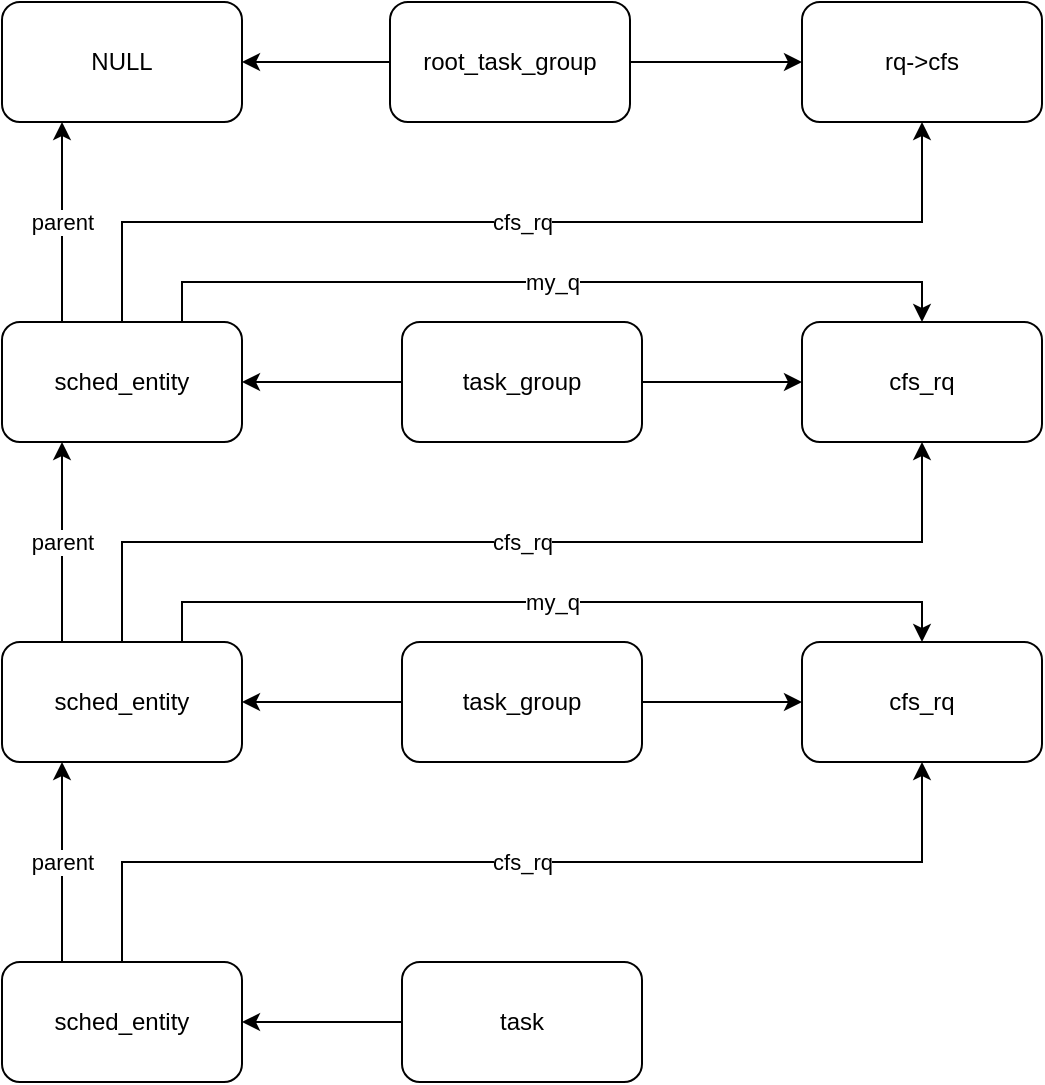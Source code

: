 <mxfile version="13.0.0" type="device"><diagram id="2fT2xxRAOCPGCQGCm556" name="第 1 页"><mxGraphModel dx="1422" dy="846" grid="1" gridSize="10" guides="1" tooltips="1" connect="1" arrows="1" fold="1" page="1" pageScale="1" pageWidth="827" pageHeight="1169" math="0" shadow="0"><root><mxCell id="0"/><mxCell id="1" parent="0"/><mxCell id="JyJAzYmOv4uLnfVkGUPy-5" style="edgeStyle=orthogonalEdgeStyle;rounded=0;orthogonalLoop=1;jettySize=auto;html=1;exitX=1;exitY=0.5;exitDx=0;exitDy=0;entryX=0;entryY=0.5;entryDx=0;entryDy=0;" edge="1" parent="1" source="JyJAzYmOv4uLnfVkGUPy-2" target="JyJAzYmOv4uLnfVkGUPy-3"><mxGeometry relative="1" as="geometry"/></mxCell><mxCell id="JyJAzYmOv4uLnfVkGUPy-10" style="edgeStyle=orthogonalEdgeStyle;rounded=0;orthogonalLoop=1;jettySize=auto;html=1;exitX=0;exitY=0.5;exitDx=0;exitDy=0;" edge="1" parent="1" source="JyJAzYmOv4uLnfVkGUPy-2" target="JyJAzYmOv4uLnfVkGUPy-4"><mxGeometry relative="1" as="geometry"/></mxCell><mxCell id="JyJAzYmOv4uLnfVkGUPy-2" value="root_task_group" style="rounded=1;whiteSpace=wrap;html=1;" vertex="1" parent="1"><mxGeometry x="354" y="280" width="120" height="60" as="geometry"/></mxCell><mxCell id="JyJAzYmOv4uLnfVkGUPy-3" value="rq-&amp;gt;cfs" style="rounded=1;whiteSpace=wrap;html=1;" vertex="1" parent="1"><mxGeometry x="560" y="280" width="120" height="60" as="geometry"/></mxCell><mxCell id="JyJAzYmOv4uLnfVkGUPy-4" value="NULL" style="rounded=1;whiteSpace=wrap;html=1;" vertex="1" parent="1"><mxGeometry x="160" y="280" width="120" height="60" as="geometry"/></mxCell><mxCell id="JyJAzYmOv4uLnfVkGUPy-11" style="edgeStyle=orthogonalEdgeStyle;rounded=0;orthogonalLoop=1;jettySize=auto;html=1;exitX=0;exitY=0.5;exitDx=0;exitDy=0;entryX=1;entryY=0.5;entryDx=0;entryDy=0;" edge="1" parent="1" source="JyJAzYmOv4uLnfVkGUPy-6" target="JyJAzYmOv4uLnfVkGUPy-8"><mxGeometry relative="1" as="geometry"/></mxCell><mxCell id="JyJAzYmOv4uLnfVkGUPy-12" style="edgeStyle=orthogonalEdgeStyle;rounded=0;orthogonalLoop=1;jettySize=auto;html=1;exitX=1;exitY=0.5;exitDx=0;exitDy=0;entryX=0;entryY=0.5;entryDx=0;entryDy=0;" edge="1" parent="1" source="JyJAzYmOv4uLnfVkGUPy-6" target="JyJAzYmOv4uLnfVkGUPy-7"><mxGeometry relative="1" as="geometry"/></mxCell><mxCell id="JyJAzYmOv4uLnfVkGUPy-6" value="task_group" style="rounded=1;whiteSpace=wrap;html=1;" vertex="1" parent="1"><mxGeometry x="360" y="440" width="120" height="60" as="geometry"/></mxCell><mxCell id="JyJAzYmOv4uLnfVkGUPy-7" value="cfs_rq" style="rounded=1;whiteSpace=wrap;html=1;" vertex="1" parent="1"><mxGeometry x="560" y="440" width="120" height="60" as="geometry"/></mxCell><mxCell id="JyJAzYmOv4uLnfVkGUPy-13" value="my_q" style="edgeStyle=orthogonalEdgeStyle;rounded=0;orthogonalLoop=1;jettySize=auto;html=1;exitX=0.75;exitY=0;exitDx=0;exitDy=0;entryX=0.5;entryY=0;entryDx=0;entryDy=0;" edge="1" parent="1" source="JyJAzYmOv4uLnfVkGUPy-8" target="JyJAzYmOv4uLnfVkGUPy-7"><mxGeometry relative="1" as="geometry"/></mxCell><mxCell id="JyJAzYmOv4uLnfVkGUPy-14" value="parent" style="edgeStyle=orthogonalEdgeStyle;rounded=0;orthogonalLoop=1;jettySize=auto;html=1;exitX=0.25;exitY=0;exitDx=0;exitDy=0;entryX=0.25;entryY=1;entryDx=0;entryDy=0;" edge="1" parent="1" source="JyJAzYmOv4uLnfVkGUPy-8" target="JyJAzYmOv4uLnfVkGUPy-4"><mxGeometry relative="1" as="geometry"/></mxCell><mxCell id="JyJAzYmOv4uLnfVkGUPy-15" value="cfs_rq" style="edgeStyle=orthogonalEdgeStyle;rounded=0;orthogonalLoop=1;jettySize=auto;html=1;exitX=0.5;exitY=0;exitDx=0;exitDy=0;entryX=0.5;entryY=1;entryDx=0;entryDy=0;" edge="1" parent="1" source="JyJAzYmOv4uLnfVkGUPy-8" target="JyJAzYmOv4uLnfVkGUPy-3"><mxGeometry relative="1" as="geometry"/></mxCell><mxCell id="JyJAzYmOv4uLnfVkGUPy-8" value="sched_entity" style="rounded=1;whiteSpace=wrap;html=1;" vertex="1" parent="1"><mxGeometry x="160" y="440" width="120" height="60" as="geometry"/></mxCell><mxCell id="JyJAzYmOv4uLnfVkGUPy-16" style="edgeStyle=orthogonalEdgeStyle;rounded=0;orthogonalLoop=1;jettySize=auto;html=1;exitX=0;exitY=0.5;exitDx=0;exitDy=0;entryX=1;entryY=0.5;entryDx=0;entryDy=0;" edge="1" parent="1" source="JyJAzYmOv4uLnfVkGUPy-18" target="JyJAzYmOv4uLnfVkGUPy-21"><mxGeometry relative="1" as="geometry"/></mxCell><mxCell id="JyJAzYmOv4uLnfVkGUPy-17" style="edgeStyle=orthogonalEdgeStyle;rounded=0;orthogonalLoop=1;jettySize=auto;html=1;exitX=1;exitY=0.5;exitDx=0;exitDy=0;entryX=0;entryY=0.5;entryDx=0;entryDy=0;" edge="1" parent="1" source="JyJAzYmOv4uLnfVkGUPy-18" target="JyJAzYmOv4uLnfVkGUPy-19"><mxGeometry relative="1" as="geometry"/></mxCell><mxCell id="JyJAzYmOv4uLnfVkGUPy-18" value="task_group" style="rounded=1;whiteSpace=wrap;html=1;" vertex="1" parent="1"><mxGeometry x="360" y="600" width="120" height="60" as="geometry"/></mxCell><mxCell id="JyJAzYmOv4uLnfVkGUPy-19" value="cfs_rq" style="rounded=1;whiteSpace=wrap;html=1;" vertex="1" parent="1"><mxGeometry x="560" y="600" width="120" height="60" as="geometry"/></mxCell><mxCell id="JyJAzYmOv4uLnfVkGUPy-20" value="my_q" style="edgeStyle=orthogonalEdgeStyle;rounded=0;orthogonalLoop=1;jettySize=auto;html=1;exitX=0.75;exitY=0;exitDx=0;exitDy=0;entryX=0.5;entryY=0;entryDx=0;entryDy=0;" edge="1" parent="1" source="JyJAzYmOv4uLnfVkGUPy-21" target="JyJAzYmOv4uLnfVkGUPy-19"><mxGeometry relative="1" as="geometry"/></mxCell><mxCell id="JyJAzYmOv4uLnfVkGUPy-22" value="parent" style="edgeStyle=orthogonalEdgeStyle;rounded=0;orthogonalLoop=1;jettySize=auto;html=1;exitX=0.25;exitY=0;exitDx=0;exitDy=0;entryX=0.25;entryY=1;entryDx=0;entryDy=0;" edge="1" parent="1" source="JyJAzYmOv4uLnfVkGUPy-21" target="JyJAzYmOv4uLnfVkGUPy-8"><mxGeometry relative="1" as="geometry"/></mxCell><mxCell id="JyJAzYmOv4uLnfVkGUPy-23" value="cfs_rq" style="edgeStyle=orthogonalEdgeStyle;rounded=0;orthogonalLoop=1;jettySize=auto;html=1;exitX=0.5;exitY=0;exitDx=0;exitDy=0;entryX=0.5;entryY=1;entryDx=0;entryDy=0;" edge="1" parent="1" source="JyJAzYmOv4uLnfVkGUPy-21" target="JyJAzYmOv4uLnfVkGUPy-7"><mxGeometry relative="1" as="geometry"/></mxCell><mxCell id="JyJAzYmOv4uLnfVkGUPy-21" value="sched_entity" style="rounded=1;whiteSpace=wrap;html=1;" vertex="1" parent="1"><mxGeometry x="160" y="600" width="120" height="60" as="geometry"/></mxCell><mxCell id="JyJAzYmOv4uLnfVkGUPy-26" style="edgeStyle=orthogonalEdgeStyle;rounded=0;orthogonalLoop=1;jettySize=auto;html=1;exitX=0;exitY=0.5;exitDx=0;exitDy=0;entryX=1;entryY=0.5;entryDx=0;entryDy=0;" edge="1" parent="1" source="JyJAzYmOv4uLnfVkGUPy-24" target="JyJAzYmOv4uLnfVkGUPy-25"><mxGeometry relative="1" as="geometry"/></mxCell><mxCell id="JyJAzYmOv4uLnfVkGUPy-24" value="task" style="rounded=1;whiteSpace=wrap;html=1;" vertex="1" parent="1"><mxGeometry x="360" y="760" width="120" height="60" as="geometry"/></mxCell><mxCell id="JyJAzYmOv4uLnfVkGUPy-27" value="parent" style="edgeStyle=orthogonalEdgeStyle;rounded=0;orthogonalLoop=1;jettySize=auto;html=1;exitX=0.25;exitY=0;exitDx=0;exitDy=0;entryX=0.25;entryY=1;entryDx=0;entryDy=0;" edge="1" parent="1" source="JyJAzYmOv4uLnfVkGUPy-25" target="JyJAzYmOv4uLnfVkGUPy-21"><mxGeometry relative="1" as="geometry"/></mxCell><mxCell id="JyJAzYmOv4uLnfVkGUPy-28" value="cfs_rq" style="edgeStyle=orthogonalEdgeStyle;rounded=0;orthogonalLoop=1;jettySize=auto;html=1;exitX=0.5;exitY=0;exitDx=0;exitDy=0;entryX=0.5;entryY=1;entryDx=0;entryDy=0;" edge="1" parent="1" source="JyJAzYmOv4uLnfVkGUPy-25" target="JyJAzYmOv4uLnfVkGUPy-19"><mxGeometry relative="1" as="geometry"/></mxCell><mxCell id="JyJAzYmOv4uLnfVkGUPy-25" value="sched_entity" style="rounded=1;whiteSpace=wrap;html=1;" vertex="1" parent="1"><mxGeometry x="160" y="760" width="120" height="60" as="geometry"/></mxCell></root></mxGraphModel></diagram></mxfile>